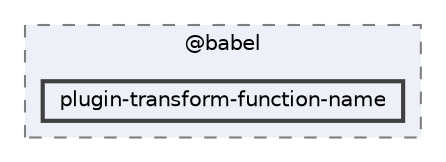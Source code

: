 digraph "pkiclassroomrescheduler/src/main/frontend/node_modules/@babel/plugin-transform-function-name"
{
 // LATEX_PDF_SIZE
  bgcolor="transparent";
  edge [fontname=Helvetica,fontsize=10,labelfontname=Helvetica,labelfontsize=10];
  node [fontname=Helvetica,fontsize=10,shape=box,height=0.2,width=0.4];
  compound=true
  subgraph clusterdir_bc8070c8b402176472541bb6f0cba6df {
    graph [ bgcolor="#edf0f7", pencolor="grey50", label="@babel", fontname=Helvetica,fontsize=10 style="filled,dashed", URL="dir_bc8070c8b402176472541bb6f0cba6df.html",tooltip=""]
  dir_cd8ee571eb1c34a55394cf09fd5aac60 [label="plugin-transform-function-name", fillcolor="#edf0f7", color="grey25", style="filled,bold", URL="dir_cd8ee571eb1c34a55394cf09fd5aac60.html",tooltip=""];
  }
}
